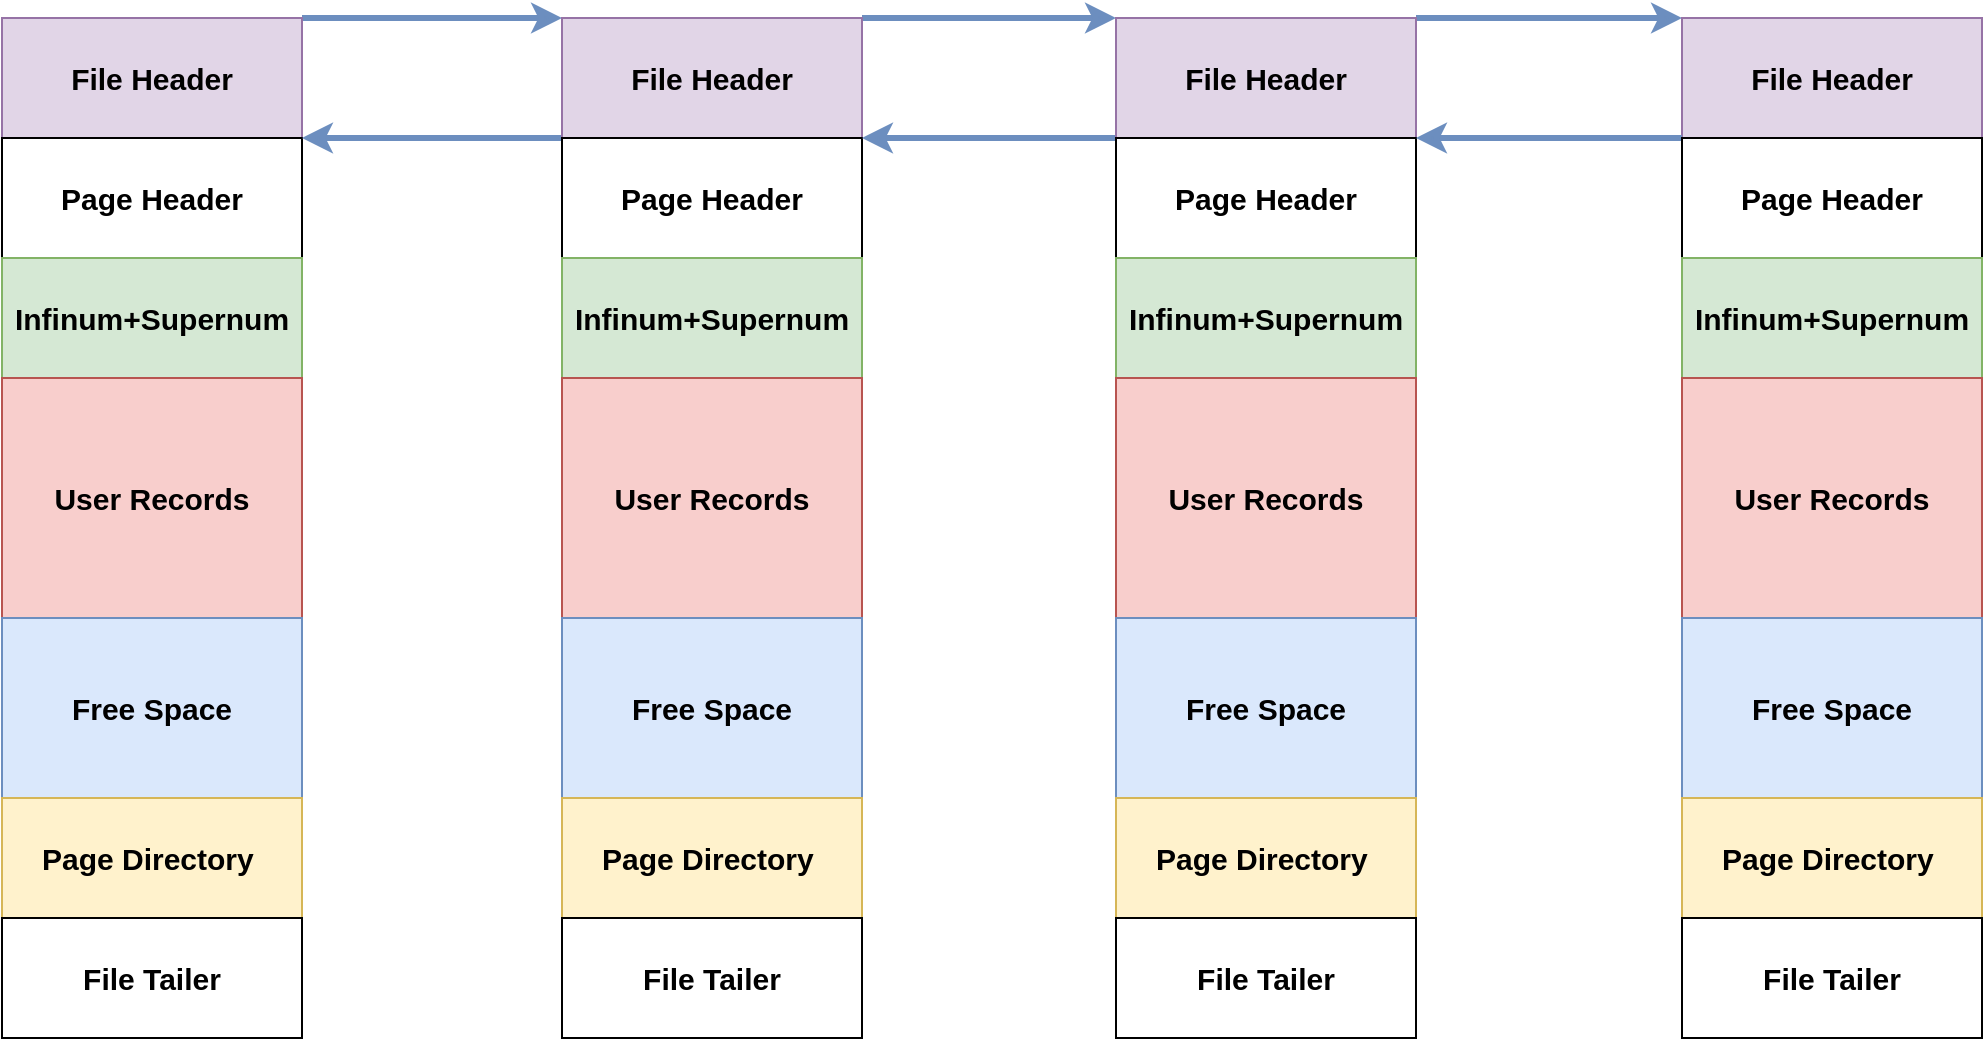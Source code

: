 <mxfile version="20.4.1" type="github">
  <diagram id="sQN2p0aqFtWKJaLl-4fy" name="第 1 页">
    <mxGraphModel dx="1261" dy="712" grid="1" gridSize="10" guides="1" tooltips="1" connect="1" arrows="1" fold="1" page="1" pageScale="1" pageWidth="827" pageHeight="1169" math="0" shadow="0">
      <root>
        <mxCell id="0" />
        <mxCell id="1" parent="0" />
        <mxCell id="OWQ6Gbn3mK0FLl3WMq-w-32" style="edgeStyle=orthogonalEdgeStyle;rounded=0;orthogonalLoop=1;jettySize=auto;html=1;exitX=1;exitY=0;exitDx=0;exitDy=0;entryX=0;entryY=0;entryDx=0;entryDy=0;strokeWidth=3;fillColor=#dae8fc;strokeColor=#6c8ebf;" edge="1" parent="1" source="OWQ6Gbn3mK0FLl3WMq-w-1" target="OWQ6Gbn3mK0FLl3WMq-w-11">
          <mxGeometry relative="1" as="geometry">
            <Array as="points">
              <mxPoint x="320" y="80" />
              <mxPoint x="320" y="80" />
            </Array>
          </mxGeometry>
        </mxCell>
        <mxCell id="OWQ6Gbn3mK0FLl3WMq-w-1" value="&lt;font style=&quot;font-size: 15px;&quot;&gt;&lt;b&gt;File Header&lt;/b&gt;&lt;/font&gt;" style="rounded=0;whiteSpace=wrap;html=1;fillColor=#e1d5e7;strokeColor=#9673a6;" vertex="1" parent="1">
          <mxGeometry x="120" y="80" width="150" height="60" as="geometry" />
        </mxCell>
        <mxCell id="OWQ6Gbn3mK0FLl3WMq-w-2" value="Page Header" style="rounded=0;whiteSpace=wrap;html=1;fontSize=15;fontStyle=1" vertex="1" parent="1">
          <mxGeometry x="120" y="140" width="150" height="60" as="geometry" />
        </mxCell>
        <mxCell id="OWQ6Gbn3mK0FLl3WMq-w-3" value="Infinum+Supernum" style="rounded=0;whiteSpace=wrap;html=1;fillColor=#d5e8d4;strokeColor=#82b366;fontSize=15;fontStyle=1" vertex="1" parent="1">
          <mxGeometry x="120" y="200" width="150" height="60" as="geometry" />
        </mxCell>
        <mxCell id="OWQ6Gbn3mK0FLl3WMq-w-4" value="&lt;span style=&quot;font-size: 15px;&quot;&gt;&lt;font style=&quot;font-size: 15px;&quot;&gt;User Records&lt;/font&gt;&lt;/span&gt;" style="rounded=0;whiteSpace=wrap;html=1;fillColor=#f8cecc;strokeColor=#b85450;fontSize=15;fontStyle=1" vertex="1" parent="1">
          <mxGeometry x="120" y="260" width="150" height="120" as="geometry" />
        </mxCell>
        <mxCell id="OWQ6Gbn3mK0FLl3WMq-w-5" value="Free Space" style="rounded=0;whiteSpace=wrap;html=1;fillColor=#dae8fc;strokeColor=#6c8ebf;fontSize=15;fontStyle=1" vertex="1" parent="1">
          <mxGeometry x="120" y="380" width="150" height="90" as="geometry" />
        </mxCell>
        <mxCell id="OWQ6Gbn3mK0FLl3WMq-w-6" value="Page Directory&amp;nbsp;" style="rounded=0;whiteSpace=wrap;html=1;fillColor=#fff2cc;strokeColor=#d6b656;fontSize=15;fontStyle=1" vertex="1" parent="1">
          <mxGeometry x="120" y="470" width="150" height="60" as="geometry" />
        </mxCell>
        <mxCell id="OWQ6Gbn3mK0FLl3WMq-w-7" value="File Tailer" style="rounded=0;whiteSpace=wrap;html=1;fontSize=15;fontStyle=1" vertex="1" parent="1">
          <mxGeometry x="120" y="530" width="150" height="60" as="geometry" />
        </mxCell>
        <mxCell id="OWQ6Gbn3mK0FLl3WMq-w-33" style="edgeStyle=orthogonalEdgeStyle;rounded=0;orthogonalLoop=1;jettySize=auto;html=1;exitX=0;exitY=1;exitDx=0;exitDy=0;entryX=1;entryY=0;entryDx=0;entryDy=0;strokeWidth=3;fillColor=#dae8fc;strokeColor=#6c8ebf;" edge="1" parent="1" source="OWQ6Gbn3mK0FLl3WMq-w-11" target="OWQ6Gbn3mK0FLl3WMq-w-2">
          <mxGeometry relative="1" as="geometry">
            <Array as="points">
              <mxPoint x="290" y="140" />
              <mxPoint x="290" y="140" />
            </Array>
          </mxGeometry>
        </mxCell>
        <mxCell id="OWQ6Gbn3mK0FLl3WMq-w-34" style="edgeStyle=orthogonalEdgeStyle;rounded=0;orthogonalLoop=1;jettySize=auto;html=1;exitX=1;exitY=0;exitDx=0;exitDy=0;entryX=0;entryY=0;entryDx=0;entryDy=0;strokeWidth=3;fillColor=#dae8fc;strokeColor=#6c8ebf;" edge="1" parent="1" source="OWQ6Gbn3mK0FLl3WMq-w-11" target="OWQ6Gbn3mK0FLl3WMq-w-18">
          <mxGeometry relative="1" as="geometry">
            <Array as="points">
              <mxPoint x="590" y="80" />
              <mxPoint x="590" y="80" />
            </Array>
          </mxGeometry>
        </mxCell>
        <mxCell id="OWQ6Gbn3mK0FLl3WMq-w-11" value="&lt;font style=&quot;font-size: 15px;&quot;&gt;&lt;b&gt;File Header&lt;/b&gt;&lt;/font&gt;" style="rounded=0;whiteSpace=wrap;html=1;fillColor=#e1d5e7;strokeColor=#9673a6;" vertex="1" parent="1">
          <mxGeometry x="400" y="80" width="150" height="60" as="geometry" />
        </mxCell>
        <mxCell id="OWQ6Gbn3mK0FLl3WMq-w-12" value="Page Header" style="rounded=0;whiteSpace=wrap;html=1;fontSize=15;fontStyle=1" vertex="1" parent="1">
          <mxGeometry x="400" y="140" width="150" height="60" as="geometry" />
        </mxCell>
        <mxCell id="OWQ6Gbn3mK0FLl3WMq-w-13" value="Infinum+Supernum" style="rounded=0;whiteSpace=wrap;html=1;fillColor=#d5e8d4;strokeColor=#82b366;fontSize=15;fontStyle=1" vertex="1" parent="1">
          <mxGeometry x="400" y="200" width="150" height="60" as="geometry" />
        </mxCell>
        <mxCell id="OWQ6Gbn3mK0FLl3WMq-w-14" value="&lt;span style=&quot;font-size: 15px;&quot;&gt;&lt;font style=&quot;font-size: 15px;&quot;&gt;User Records&lt;/font&gt;&lt;/span&gt;" style="rounded=0;whiteSpace=wrap;html=1;fillColor=#f8cecc;strokeColor=#b85450;fontSize=15;fontStyle=1" vertex="1" parent="1">
          <mxGeometry x="400" y="260" width="150" height="120" as="geometry" />
        </mxCell>
        <mxCell id="OWQ6Gbn3mK0FLl3WMq-w-15" value="Free Space" style="rounded=0;whiteSpace=wrap;html=1;fillColor=#dae8fc;strokeColor=#6c8ebf;fontSize=15;fontStyle=1" vertex="1" parent="1">
          <mxGeometry x="400" y="380" width="150" height="90" as="geometry" />
        </mxCell>
        <mxCell id="OWQ6Gbn3mK0FLl3WMq-w-16" value="Page Directory&amp;nbsp;" style="rounded=0;whiteSpace=wrap;html=1;fillColor=#fff2cc;strokeColor=#d6b656;fontSize=15;fontStyle=1" vertex="1" parent="1">
          <mxGeometry x="400" y="470" width="150" height="60" as="geometry" />
        </mxCell>
        <mxCell id="OWQ6Gbn3mK0FLl3WMq-w-17" value="File Tailer" style="rounded=0;whiteSpace=wrap;html=1;fontSize=15;fontStyle=1" vertex="1" parent="1">
          <mxGeometry x="400" y="530" width="150" height="60" as="geometry" />
        </mxCell>
        <mxCell id="OWQ6Gbn3mK0FLl3WMq-w-36" style="edgeStyle=orthogonalEdgeStyle;rounded=0;orthogonalLoop=1;jettySize=auto;html=1;exitX=1;exitY=0;exitDx=0;exitDy=0;entryX=0;entryY=0;entryDx=0;entryDy=0;strokeWidth=3;fillColor=#dae8fc;strokeColor=#6c8ebf;" edge="1" parent="1" source="OWQ6Gbn3mK0FLl3WMq-w-18" target="OWQ6Gbn3mK0FLl3WMq-w-25">
          <mxGeometry relative="1" as="geometry">
            <Array as="points">
              <mxPoint x="860" y="80" />
              <mxPoint x="860" y="80" />
            </Array>
          </mxGeometry>
        </mxCell>
        <mxCell id="OWQ6Gbn3mK0FLl3WMq-w-39" style="edgeStyle=orthogonalEdgeStyle;rounded=0;orthogonalLoop=1;jettySize=auto;html=1;exitX=0;exitY=1;exitDx=0;exitDy=0;entryX=1;entryY=0;entryDx=0;entryDy=0;strokeWidth=3;fillColor=#dae8fc;strokeColor=#6c8ebf;" edge="1" parent="1" source="OWQ6Gbn3mK0FLl3WMq-w-18" target="OWQ6Gbn3mK0FLl3WMq-w-12">
          <mxGeometry relative="1" as="geometry">
            <mxPoint x="580" y="130" as="targetPoint" />
            <Array as="points">
              <mxPoint x="640" y="140" />
              <mxPoint x="640" y="140" />
            </Array>
          </mxGeometry>
        </mxCell>
        <mxCell id="OWQ6Gbn3mK0FLl3WMq-w-18" value="&lt;font style=&quot;font-size: 15px;&quot;&gt;&lt;b&gt;File Header&lt;/b&gt;&lt;/font&gt;" style="rounded=0;whiteSpace=wrap;html=1;fillColor=#e1d5e7;strokeColor=#9673a6;" vertex="1" parent="1">
          <mxGeometry x="677" y="80" width="150" height="60" as="geometry" />
        </mxCell>
        <mxCell id="OWQ6Gbn3mK0FLl3WMq-w-19" value="Page Header" style="rounded=0;whiteSpace=wrap;html=1;fontSize=15;fontStyle=1" vertex="1" parent="1">
          <mxGeometry x="677" y="140" width="150" height="60" as="geometry" />
        </mxCell>
        <mxCell id="OWQ6Gbn3mK0FLl3WMq-w-20" value="Infinum+Supernum" style="rounded=0;whiteSpace=wrap;html=1;fillColor=#d5e8d4;strokeColor=#82b366;fontSize=15;fontStyle=1" vertex="1" parent="1">
          <mxGeometry x="677" y="200" width="150" height="60" as="geometry" />
        </mxCell>
        <mxCell id="OWQ6Gbn3mK0FLl3WMq-w-21" value="&lt;span style=&quot;font-size: 15px;&quot;&gt;&lt;font style=&quot;font-size: 15px;&quot;&gt;User Records&lt;/font&gt;&lt;/span&gt;" style="rounded=0;whiteSpace=wrap;html=1;fillColor=#f8cecc;strokeColor=#b85450;fontSize=15;fontStyle=1" vertex="1" parent="1">
          <mxGeometry x="677" y="260" width="150" height="120" as="geometry" />
        </mxCell>
        <mxCell id="OWQ6Gbn3mK0FLl3WMq-w-22" value="Free Space" style="rounded=0;whiteSpace=wrap;html=1;fillColor=#dae8fc;strokeColor=#6c8ebf;fontSize=15;fontStyle=1" vertex="1" parent="1">
          <mxGeometry x="677" y="380" width="150" height="90" as="geometry" />
        </mxCell>
        <mxCell id="OWQ6Gbn3mK0FLl3WMq-w-23" value="Page Directory&amp;nbsp;" style="rounded=0;whiteSpace=wrap;html=1;fillColor=#fff2cc;strokeColor=#d6b656;fontSize=15;fontStyle=1" vertex="1" parent="1">
          <mxGeometry x="677" y="470" width="150" height="60" as="geometry" />
        </mxCell>
        <mxCell id="OWQ6Gbn3mK0FLl3WMq-w-24" value="File Tailer" style="rounded=0;whiteSpace=wrap;html=1;fontSize=15;fontStyle=1" vertex="1" parent="1">
          <mxGeometry x="677" y="530" width="150" height="60" as="geometry" />
        </mxCell>
        <mxCell id="OWQ6Gbn3mK0FLl3WMq-w-25" value="&lt;font style=&quot;font-size: 15px;&quot;&gt;&lt;b&gt;File Header&lt;/b&gt;&lt;/font&gt;" style="rounded=0;whiteSpace=wrap;html=1;fillColor=#e1d5e7;strokeColor=#9673a6;" vertex="1" parent="1">
          <mxGeometry x="960" y="80" width="150" height="60" as="geometry" />
        </mxCell>
        <mxCell id="OWQ6Gbn3mK0FLl3WMq-w-38" style="edgeStyle=orthogonalEdgeStyle;rounded=0;orthogonalLoop=1;jettySize=auto;html=1;exitX=0;exitY=0;exitDx=0;exitDy=0;entryX=1;entryY=0;entryDx=0;entryDy=0;strokeWidth=3;fillColor=#dae8fc;strokeColor=#6c8ebf;" edge="1" parent="1" source="OWQ6Gbn3mK0FLl3WMq-w-26" target="OWQ6Gbn3mK0FLl3WMq-w-19">
          <mxGeometry relative="1" as="geometry">
            <Array as="points">
              <mxPoint x="880" y="140" />
              <mxPoint x="880" y="140" />
            </Array>
          </mxGeometry>
        </mxCell>
        <mxCell id="OWQ6Gbn3mK0FLl3WMq-w-26" value="Page Header" style="rounded=0;whiteSpace=wrap;html=1;fontSize=15;fontStyle=1" vertex="1" parent="1">
          <mxGeometry x="960" y="140" width="150" height="60" as="geometry" />
        </mxCell>
        <mxCell id="OWQ6Gbn3mK0FLl3WMq-w-27" value="Infinum+Supernum" style="rounded=0;whiteSpace=wrap;html=1;fillColor=#d5e8d4;strokeColor=#82b366;fontSize=15;fontStyle=1" vertex="1" parent="1">
          <mxGeometry x="960" y="200" width="150" height="60" as="geometry" />
        </mxCell>
        <mxCell id="OWQ6Gbn3mK0FLl3WMq-w-28" value="&lt;span style=&quot;font-size: 15px;&quot;&gt;&lt;font style=&quot;font-size: 15px;&quot;&gt;User Records&lt;/font&gt;&lt;/span&gt;" style="rounded=0;whiteSpace=wrap;html=1;fillColor=#f8cecc;strokeColor=#b85450;fontSize=15;fontStyle=1" vertex="1" parent="1">
          <mxGeometry x="960" y="260" width="150" height="120" as="geometry" />
        </mxCell>
        <mxCell id="OWQ6Gbn3mK0FLl3WMq-w-29" value="Free Space" style="rounded=0;whiteSpace=wrap;html=1;fillColor=#dae8fc;strokeColor=#6c8ebf;fontSize=15;fontStyle=1" vertex="1" parent="1">
          <mxGeometry x="960" y="380" width="150" height="90" as="geometry" />
        </mxCell>
        <mxCell id="OWQ6Gbn3mK0FLl3WMq-w-30" value="Page Directory&amp;nbsp;" style="rounded=0;whiteSpace=wrap;html=1;fillColor=#fff2cc;strokeColor=#d6b656;fontSize=15;fontStyle=1" vertex="1" parent="1">
          <mxGeometry x="960" y="470" width="150" height="60" as="geometry" />
        </mxCell>
        <mxCell id="OWQ6Gbn3mK0FLl3WMq-w-31" value="File Tailer" style="rounded=0;whiteSpace=wrap;html=1;fontSize=15;fontStyle=1" vertex="1" parent="1">
          <mxGeometry x="960" y="530" width="150" height="60" as="geometry" />
        </mxCell>
      </root>
    </mxGraphModel>
  </diagram>
</mxfile>
